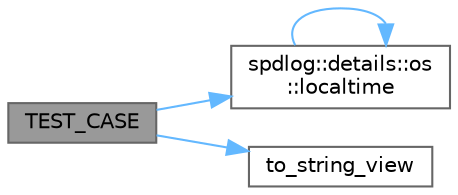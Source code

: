 digraph "TEST_CASE"
{
 // LATEX_PDF_SIZE
  bgcolor="transparent";
  edge [fontname=Helvetica,fontsize=10,labelfontname=Helvetica,labelfontsize=10];
  node [fontname=Helvetica,fontsize=10,shape=box,height=0.2,width=0.4];
  rankdir="LR";
  Node1 [id="Node000001",label="TEST_CASE",height=0.2,width=0.4,color="gray40", fillcolor="grey60", style="filled", fontcolor="black",tooltip=" "];
  Node1 -> Node2 [id="edge1_Node000001_Node000002",color="steelblue1",style="solid",tooltip=" "];
  Node2 [id="Node000002",label="spdlog::details::os\l::localtime",height=0.2,width=0.4,color="grey40", fillcolor="white", style="filled",URL="$namespacespdlog_1_1details_1_1os.html#ab090524da42b398917c5f90b3919599a",tooltip=" "];
  Node2 -> Node2 [id="edge2_Node000002_Node000002",color="steelblue1",style="solid",tooltip=" "];
  Node1 -> Node3 [id="edge3_Node000001_Node000003",color="steelblue1",style="solid",tooltip=" "];
  Node3 [id="Node000003",label="to_string_view",height=0.2,width=0.4,color="grey40", fillcolor="white", style="filled",URL="$test__pattern__formatter_8cpp.html#a24574d19e82c36c0bb29c751c098d039",tooltip=" "];
}
